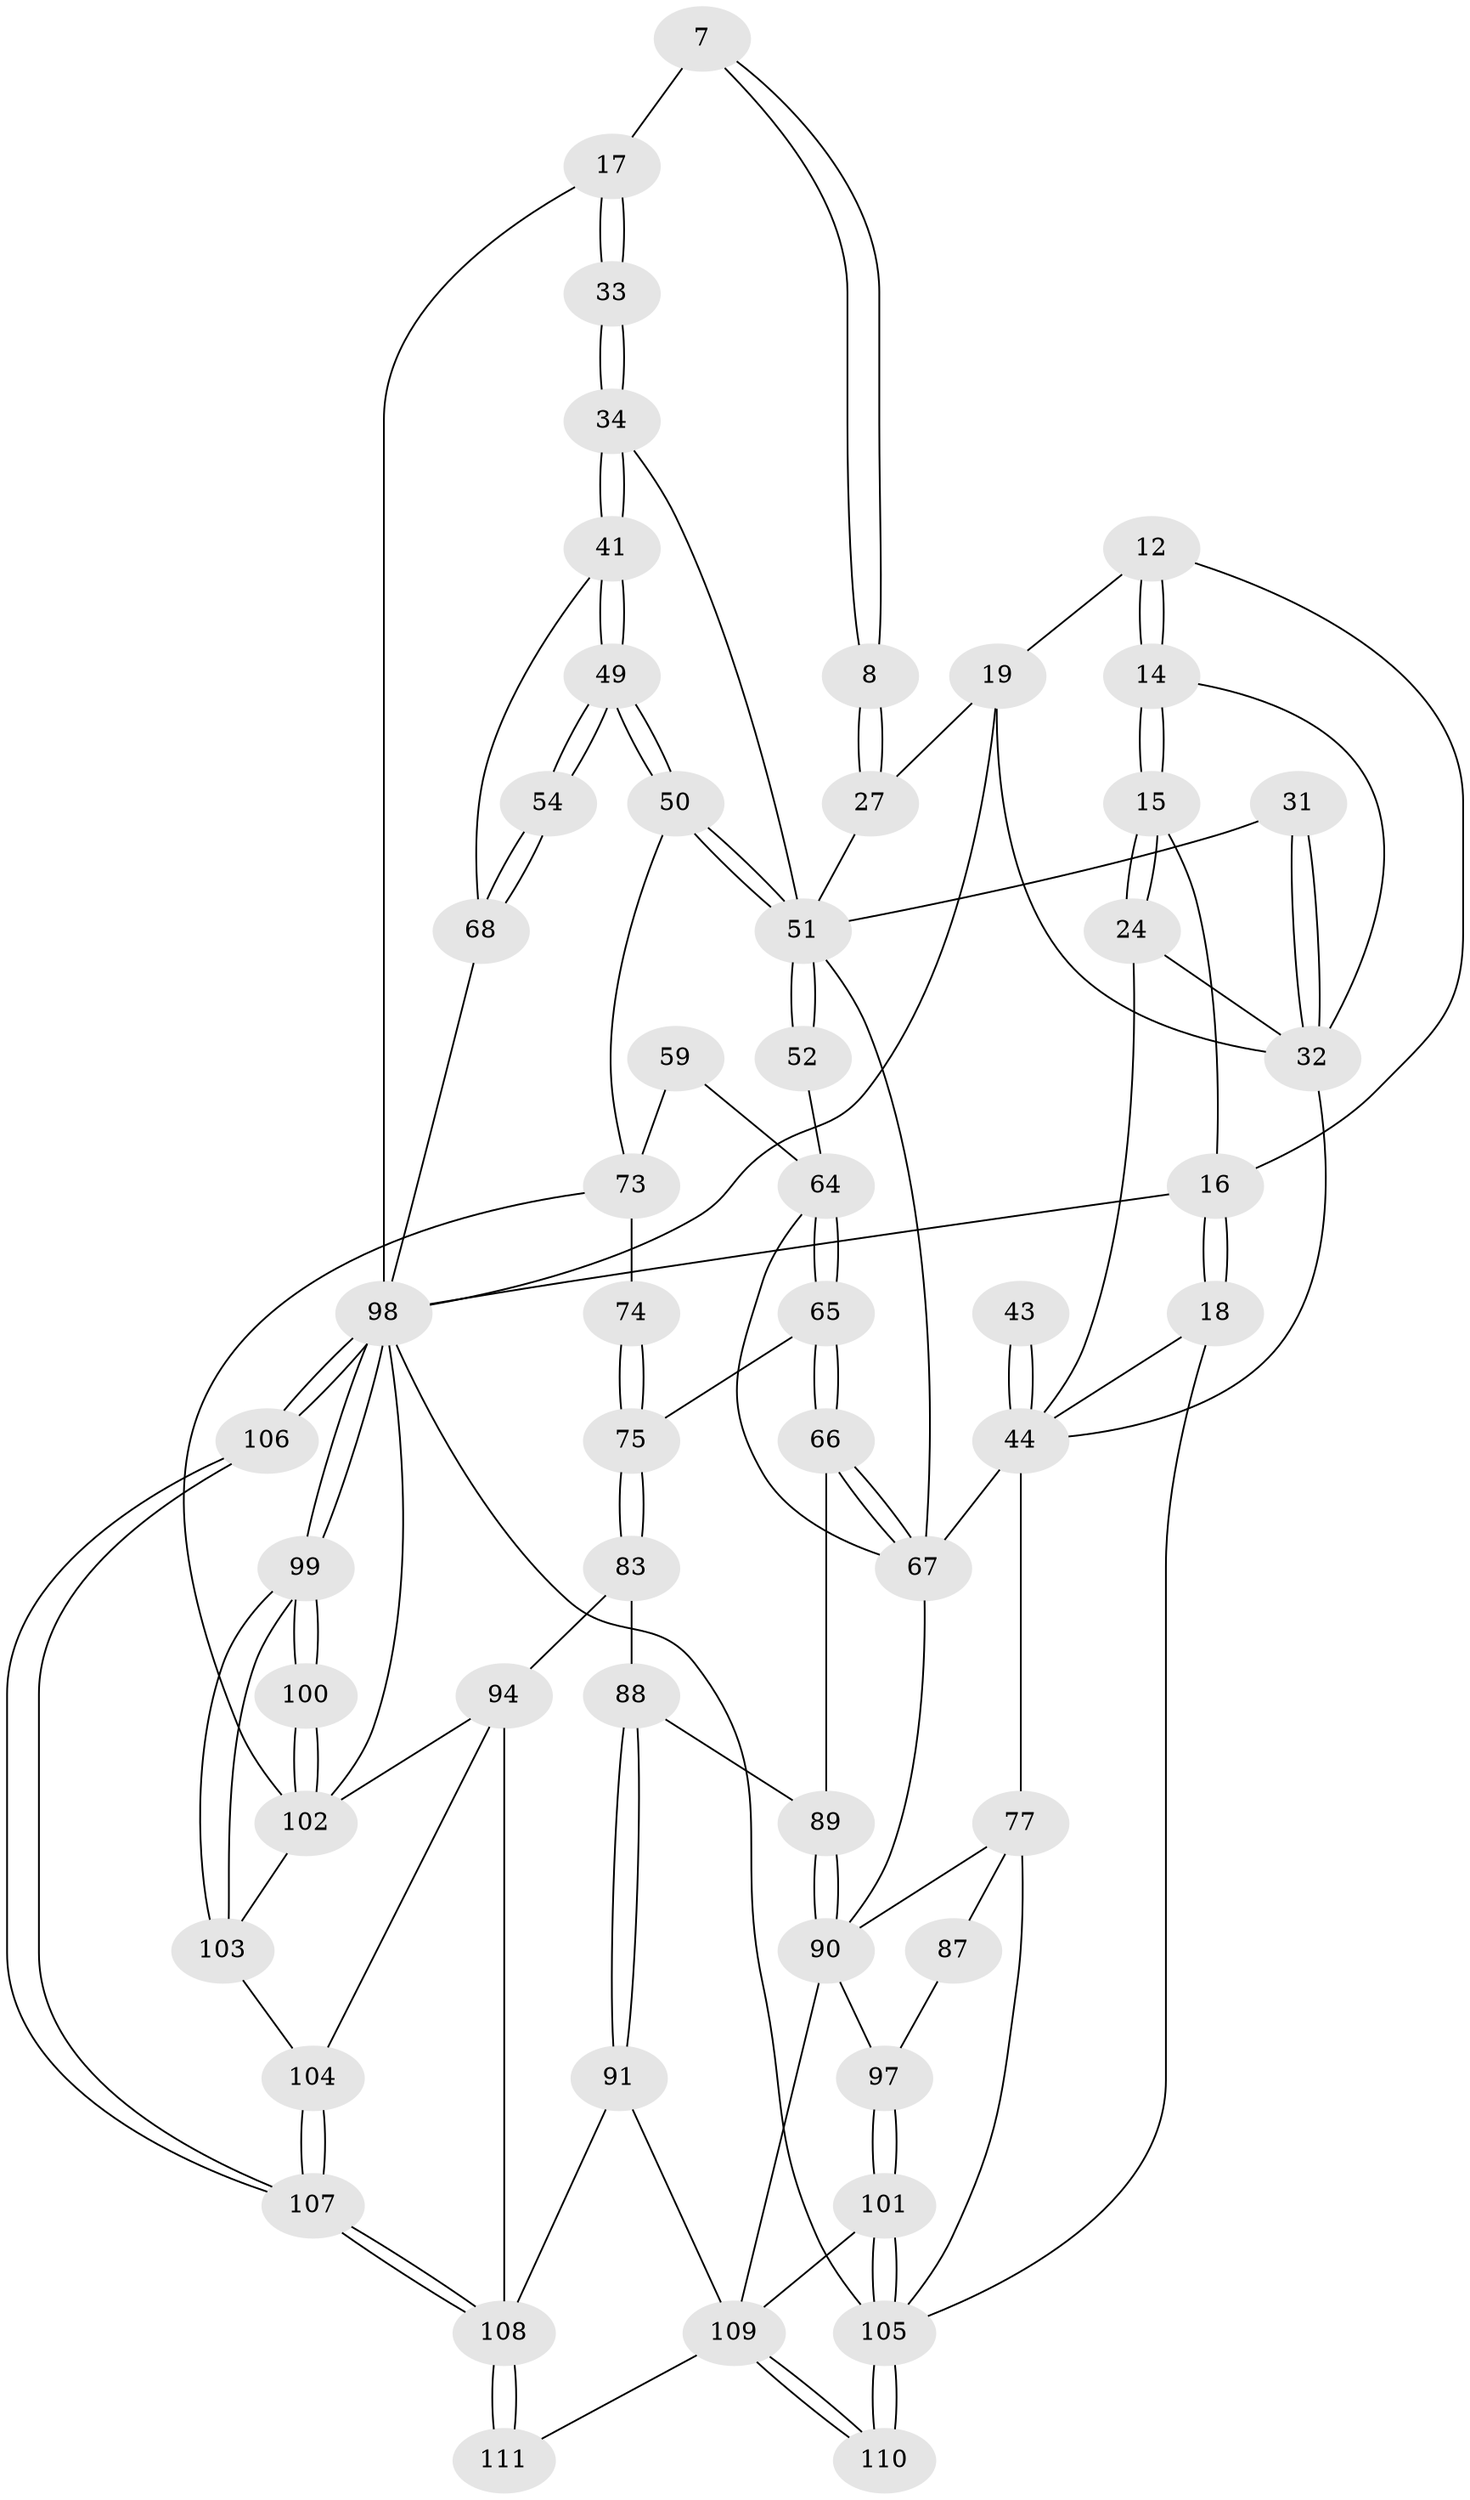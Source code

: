 // original degree distribution, {3: 0.018018018018018018, 4: 0.3063063063063063, 5: 0.3963963963963964, 6: 0.27927927927927926}
// Generated by graph-tools (version 1.1) at 2025/01/03/09/25 05:01:24]
// undirected, 55 vertices, 127 edges
graph export_dot {
graph [start="1"]
  node [color=gray90,style=filled];
  7 [pos="+0.7898449198409274+0.21147636508614076",super="+1"];
  8 [pos="+0.756055705364128+0.21793391782396668"];
  12 [pos="+0.4625267219991543+0"];
  14 [pos="+0.1401720333120061+0.12196292927420616"];
  15 [pos="+0.13380213019372733+0.12363147404872542"];
  16 [pos="+0.10091593236232532+0.09979615565590932",super="+11"];
  17 [pos="+0.814994747322613+0.21300039496586212",super="+4"];
  18 [pos="+0+0.1209944515526423"];
  19 [pos="+0.4985991022619399+0",super="+13"];
  24 [pos="+0.14487442026922948+0.2231887611579273"];
  27 [pos="+0.6835196817834234+0.2906478936126465",super="+22+9"];
  31 [pos="+0.4197658461176887+0.25367780263571593"];
  32 [pos="+0.35081231135135366+0.3096581799231287",super="+23+21"];
  33 [pos="+0.8965780608899482+0.2852338026102016"];
  34 [pos="+0.8855545331930715+0.3492376853125783"];
  41 [pos="+0.8888086318206466+0.36054284782911333"];
  43 [pos="+0+0.3672237330630913"];
  44 [pos="+0.07668723881870589+0.43296230306087125",super="+36+42"];
  49 [pos="+0.7376769488068212+0.48296482392703927"];
  50 [pos="+0.6905079934158277+0.46750443232259203"];
  51 [pos="+0.6635100430407875+0.4285511770190302",super="+29+28+30+45"];
  52 [pos="+0.5519969827861644+0.46756729654983603"];
  54 [pos="+0.8417099681762651+0.5955455407271444"];
  59 [pos="+0.5367595442340549+0.5669310590801208"];
  64 [pos="+0.4931841348438698+0.5700432334392045",super="+56+55"];
  65 [pos="+0.42866838950861286+0.6392564675795318"];
  66 [pos="+0.39461798784499064+0.6511184335958995"];
  67 [pos="+0.3252351415653681+0.651824833189224",super="+47+48+53"];
  68 [pos="+0.8478831651899235+0.6145205651395066",super="+39+40"];
  73 [pos="+0.6594796091599755+0.625724330975128",super="+57+58"];
  74 [pos="+0.5772036276895098+0.616171905128105"];
  75 [pos="+0.5515366838182576+0.6778316782333937"];
  77 [pos="+0.09741391390512326+0.5692257886717458",super="+61"];
  83 [pos="+0.5633751243897939+0.7162449137258621"];
  87 [pos="+0+0.7440478327637005",super="+81"];
  88 [pos="+0.5552216333578074+0.7259627661304489"];
  89 [pos="+0.4782236916428644+0.7394912643362732"];
  90 [pos="+0.4536869834347095+0.8196037686158067",super="+78+79+76"];
  91 [pos="+0.5293403959926997+0.875061190886778"];
  94 [pos="+0.6675924071283855+0.870112715809728",super="+82"];
  97 [pos="+0.2341691161366069+0.8153249633067716",super="+80"];
  98 [pos="+1+1",super="+85+69+84+86"];
  99 [pos="+1+1"];
  100 [pos="+1+1"];
  101 [pos="+0.23724727156609085+0.8689608014605739"];
  102 [pos="+0.7909199113714304+0.7703689601424825",super="+72+70"];
  103 [pos="+0.8225296287555787+0.9028417473327232"];
  104 [pos="+0.7753538889716793+0.9476943717092168"];
  105 [pos="+0.21319246350227622+0.9502066773873173",super="+63"];
  106 [pos="+1+1"];
  107 [pos="+0.8342469515066235+1"];
  108 [pos="+0.7829873778883981+1",super="+95+96"];
  109 [pos="+0.290654970897403+1",super="+92+93"];
  110 [pos="+0.2620914318117799+1"];
  111 [pos="+0.5744324658498781+1"];
  7 -- 8;
  7 -- 8;
  7 -- 17 [weight=2];
  8 -- 27 [weight=2];
  8 -- 27;
  12 -- 14;
  12 -- 14;
  12 -- 16;
  12 -- 19;
  14 -- 15;
  14 -- 15;
  14 -- 32;
  15 -- 16;
  15 -- 24;
  15 -- 24;
  16 -- 18 [weight=2];
  16 -- 18;
  16 -- 98;
  17 -- 33 [weight=2];
  17 -- 33;
  17 -- 98 [weight=2];
  18 -- 105;
  18 -- 44;
  19 -- 27 [weight=2];
  19 -- 32;
  19 -- 98;
  24 -- 32;
  24 -- 44;
  27 -- 51;
  31 -- 32 [weight=2];
  31 -- 32;
  31 -- 51;
  32 -- 44;
  33 -- 34;
  33 -- 34;
  34 -- 41;
  34 -- 41;
  34 -- 51;
  41 -- 49;
  41 -- 49;
  41 -- 68;
  43 -- 44 [weight=3];
  43 -- 44;
  44 -- 67 [weight=2];
  44 -- 77;
  49 -- 50;
  49 -- 50;
  49 -- 54;
  49 -- 54;
  50 -- 51;
  50 -- 51;
  50 -- 73;
  51 -- 52 [weight=2];
  51 -- 52;
  51 -- 67;
  52 -- 64;
  54 -- 68 [weight=2];
  54 -- 68;
  59 -- 64 [weight=2];
  59 -- 73;
  64 -- 65;
  64 -- 65;
  64 -- 67;
  65 -- 66;
  65 -- 66;
  65 -- 75;
  66 -- 67;
  66 -- 67;
  66 -- 89;
  67 -- 90 [weight=2];
  68 -- 98 [weight=2];
  73 -- 74 [weight=2];
  73 -- 102;
  74 -- 75;
  74 -- 75;
  75 -- 83;
  75 -- 83;
  77 -- 87 [weight=2];
  77 -- 105;
  77 -- 90;
  83 -- 88;
  83 -- 94;
  87 -- 97 [weight=2];
  88 -- 89;
  88 -- 91;
  88 -- 91;
  89 -- 90;
  89 -- 90;
  90 -- 97;
  90 -- 109;
  91 -- 109;
  91 -- 108;
  94 -- 104;
  94 -- 102;
  94 -- 108;
  97 -- 101;
  97 -- 101;
  98 -- 99;
  98 -- 99;
  98 -- 106 [weight=2];
  98 -- 106;
  98 -- 102;
  98 -- 105;
  99 -- 100;
  99 -- 100;
  99 -- 103;
  99 -- 103;
  100 -- 102 [weight=2];
  100 -- 102;
  101 -- 105;
  101 -- 105;
  101 -- 109;
  102 -- 103;
  103 -- 104;
  104 -- 107;
  104 -- 107;
  105 -- 110 [weight=2];
  105 -- 110;
  106 -- 107;
  106 -- 107;
  107 -- 108;
  107 -- 108;
  108 -- 111 [weight=2];
  108 -- 111;
  109 -- 110;
  109 -- 110;
  109 -- 111;
}
